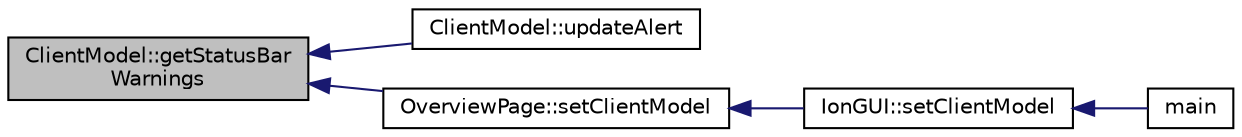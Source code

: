 digraph "ClientModel::getStatusBarWarnings"
{
  edge [fontname="Helvetica",fontsize="10",labelfontname="Helvetica",labelfontsize="10"];
  node [fontname="Helvetica",fontsize="10",shape=record];
  rankdir="LR";
  Node378 [label="ClientModel::getStatusBar\lWarnings",height=0.2,width=0.4,color="black", fillcolor="grey75", style="filled", fontcolor="black"];
  Node378 -> Node379 [dir="back",color="midnightblue",fontsize="10",style="solid",fontname="Helvetica"];
  Node379 [label="ClientModel::updateAlert",height=0.2,width=0.4,color="black", fillcolor="white", style="filled",URL="$df/d25/class_client_model.html#a16758b18ded91ceba202d6023cad4b51"];
  Node378 -> Node380 [dir="back",color="midnightblue",fontsize="10",style="solid",fontname="Helvetica"];
  Node380 [label="OverviewPage::setClientModel",height=0.2,width=0.4,color="black", fillcolor="white", style="filled",URL="$d1/d91/class_overview_page.html#a5d2610ab2b9c58e3b5f67c05f984e097"];
  Node380 -> Node381 [dir="back",color="midnightblue",fontsize="10",style="solid",fontname="Helvetica"];
  Node381 [label="IonGUI::setClientModel",height=0.2,width=0.4,color="black", fillcolor="white", style="filled",URL="$dc/d0b/class_ion_g_u_i.html#aee0c583c834ce4f4c598c29db83b0680",tooltip="Set the client model. "];
  Node381 -> Node382 [dir="back",color="midnightblue",fontsize="10",style="solid",fontname="Helvetica"];
  Node382 [label="main",height=0.2,width=0.4,color="black", fillcolor="white", style="filled",URL="$d5/d2d/ion_8cpp.html#a0ddf1224851353fc92bfbff6f499fa97"];
}
